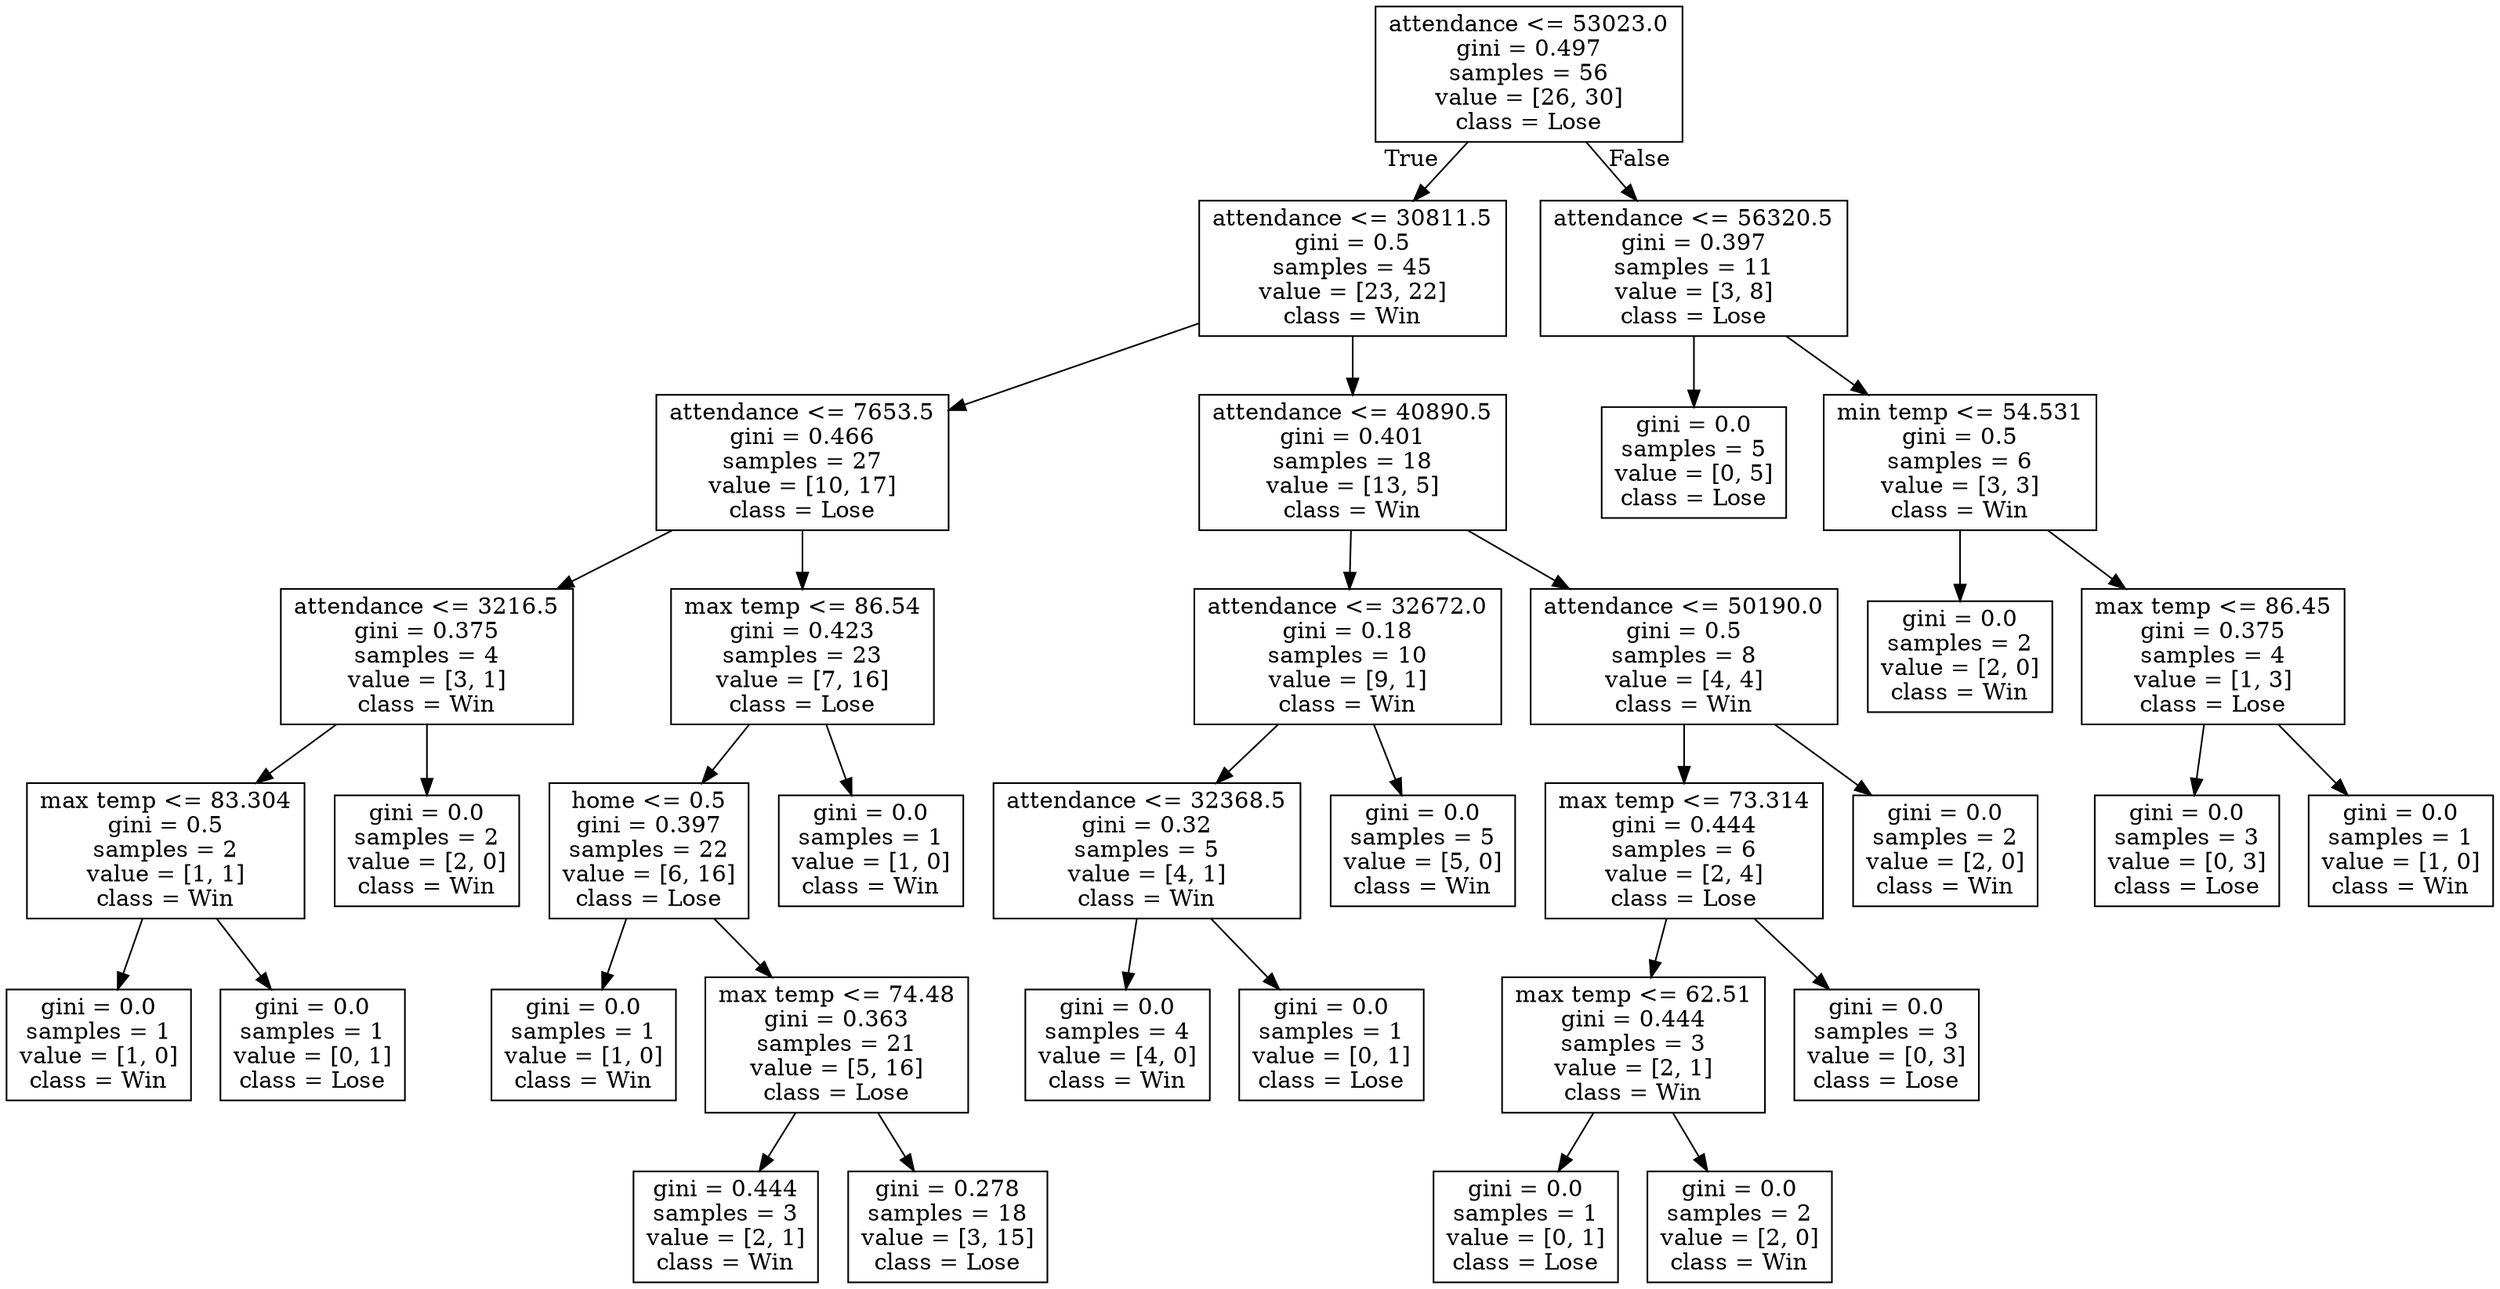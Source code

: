 digraph Tree {
node [shape=box] ;
0 [label="attendance <= 53023.0\ngini = 0.497\nsamples = 56\nvalue = [26, 30]\nclass = Lose"] ;
1 [label="attendance <= 30811.5\ngini = 0.5\nsamples = 45\nvalue = [23, 22]\nclass = Win"] ;
0 -> 1 [labeldistance=2.5, labelangle=45, headlabel="True"] ;
2 [label="attendance <= 7653.5\ngini = 0.466\nsamples = 27\nvalue = [10, 17]\nclass = Lose"] ;
1 -> 2 ;
3 [label="attendance <= 3216.5\ngini = 0.375\nsamples = 4\nvalue = [3, 1]\nclass = Win"] ;
2 -> 3 ;
4 [label="max temp <= 83.304\ngini = 0.5\nsamples = 2\nvalue = [1, 1]\nclass = Win"] ;
3 -> 4 ;
5 [label="gini = 0.0\nsamples = 1\nvalue = [1, 0]\nclass = Win"] ;
4 -> 5 ;
6 [label="gini = 0.0\nsamples = 1\nvalue = [0, 1]\nclass = Lose"] ;
4 -> 6 ;
7 [label="gini = 0.0\nsamples = 2\nvalue = [2, 0]\nclass = Win"] ;
3 -> 7 ;
8 [label="max temp <= 86.54\ngini = 0.423\nsamples = 23\nvalue = [7, 16]\nclass = Lose"] ;
2 -> 8 ;
9 [label="home <= 0.5\ngini = 0.397\nsamples = 22\nvalue = [6, 16]\nclass = Lose"] ;
8 -> 9 ;
10 [label="gini = 0.0\nsamples = 1\nvalue = [1, 0]\nclass = Win"] ;
9 -> 10 ;
11 [label="max temp <= 74.48\ngini = 0.363\nsamples = 21\nvalue = [5, 16]\nclass = Lose"] ;
9 -> 11 ;
12 [label="gini = 0.444\nsamples = 3\nvalue = [2, 1]\nclass = Win"] ;
11 -> 12 ;
13 [label="gini = 0.278\nsamples = 18\nvalue = [3, 15]\nclass = Lose"] ;
11 -> 13 ;
14 [label="gini = 0.0\nsamples = 1\nvalue = [1, 0]\nclass = Win"] ;
8 -> 14 ;
15 [label="attendance <= 40890.5\ngini = 0.401\nsamples = 18\nvalue = [13, 5]\nclass = Win"] ;
1 -> 15 ;
16 [label="attendance <= 32672.0\ngini = 0.18\nsamples = 10\nvalue = [9, 1]\nclass = Win"] ;
15 -> 16 ;
17 [label="attendance <= 32368.5\ngini = 0.32\nsamples = 5\nvalue = [4, 1]\nclass = Win"] ;
16 -> 17 ;
18 [label="gini = 0.0\nsamples = 4\nvalue = [4, 0]\nclass = Win"] ;
17 -> 18 ;
19 [label="gini = 0.0\nsamples = 1\nvalue = [0, 1]\nclass = Lose"] ;
17 -> 19 ;
20 [label="gini = 0.0\nsamples = 5\nvalue = [5, 0]\nclass = Win"] ;
16 -> 20 ;
21 [label="attendance <= 50190.0\ngini = 0.5\nsamples = 8\nvalue = [4, 4]\nclass = Win"] ;
15 -> 21 ;
22 [label="max temp <= 73.314\ngini = 0.444\nsamples = 6\nvalue = [2, 4]\nclass = Lose"] ;
21 -> 22 ;
23 [label="max temp <= 62.51\ngini = 0.444\nsamples = 3\nvalue = [2, 1]\nclass = Win"] ;
22 -> 23 ;
24 [label="gini = 0.0\nsamples = 1\nvalue = [0, 1]\nclass = Lose"] ;
23 -> 24 ;
25 [label="gini = 0.0\nsamples = 2\nvalue = [2, 0]\nclass = Win"] ;
23 -> 25 ;
26 [label="gini = 0.0\nsamples = 3\nvalue = [0, 3]\nclass = Lose"] ;
22 -> 26 ;
27 [label="gini = 0.0\nsamples = 2\nvalue = [2, 0]\nclass = Win"] ;
21 -> 27 ;
28 [label="attendance <= 56320.5\ngini = 0.397\nsamples = 11\nvalue = [3, 8]\nclass = Lose"] ;
0 -> 28 [labeldistance=2.5, labelangle=-45, headlabel="False"] ;
29 [label="gini = 0.0\nsamples = 5\nvalue = [0, 5]\nclass = Lose"] ;
28 -> 29 ;
30 [label="min temp <= 54.531\ngini = 0.5\nsamples = 6\nvalue = [3, 3]\nclass = Win"] ;
28 -> 30 ;
31 [label="gini = 0.0\nsamples = 2\nvalue = [2, 0]\nclass = Win"] ;
30 -> 31 ;
32 [label="max temp <= 86.45\ngini = 0.375\nsamples = 4\nvalue = [1, 3]\nclass = Lose"] ;
30 -> 32 ;
33 [label="gini = 0.0\nsamples = 3\nvalue = [0, 3]\nclass = Lose"] ;
32 -> 33 ;
34 [label="gini = 0.0\nsamples = 1\nvalue = [1, 0]\nclass = Win"] ;
32 -> 34 ;
}
